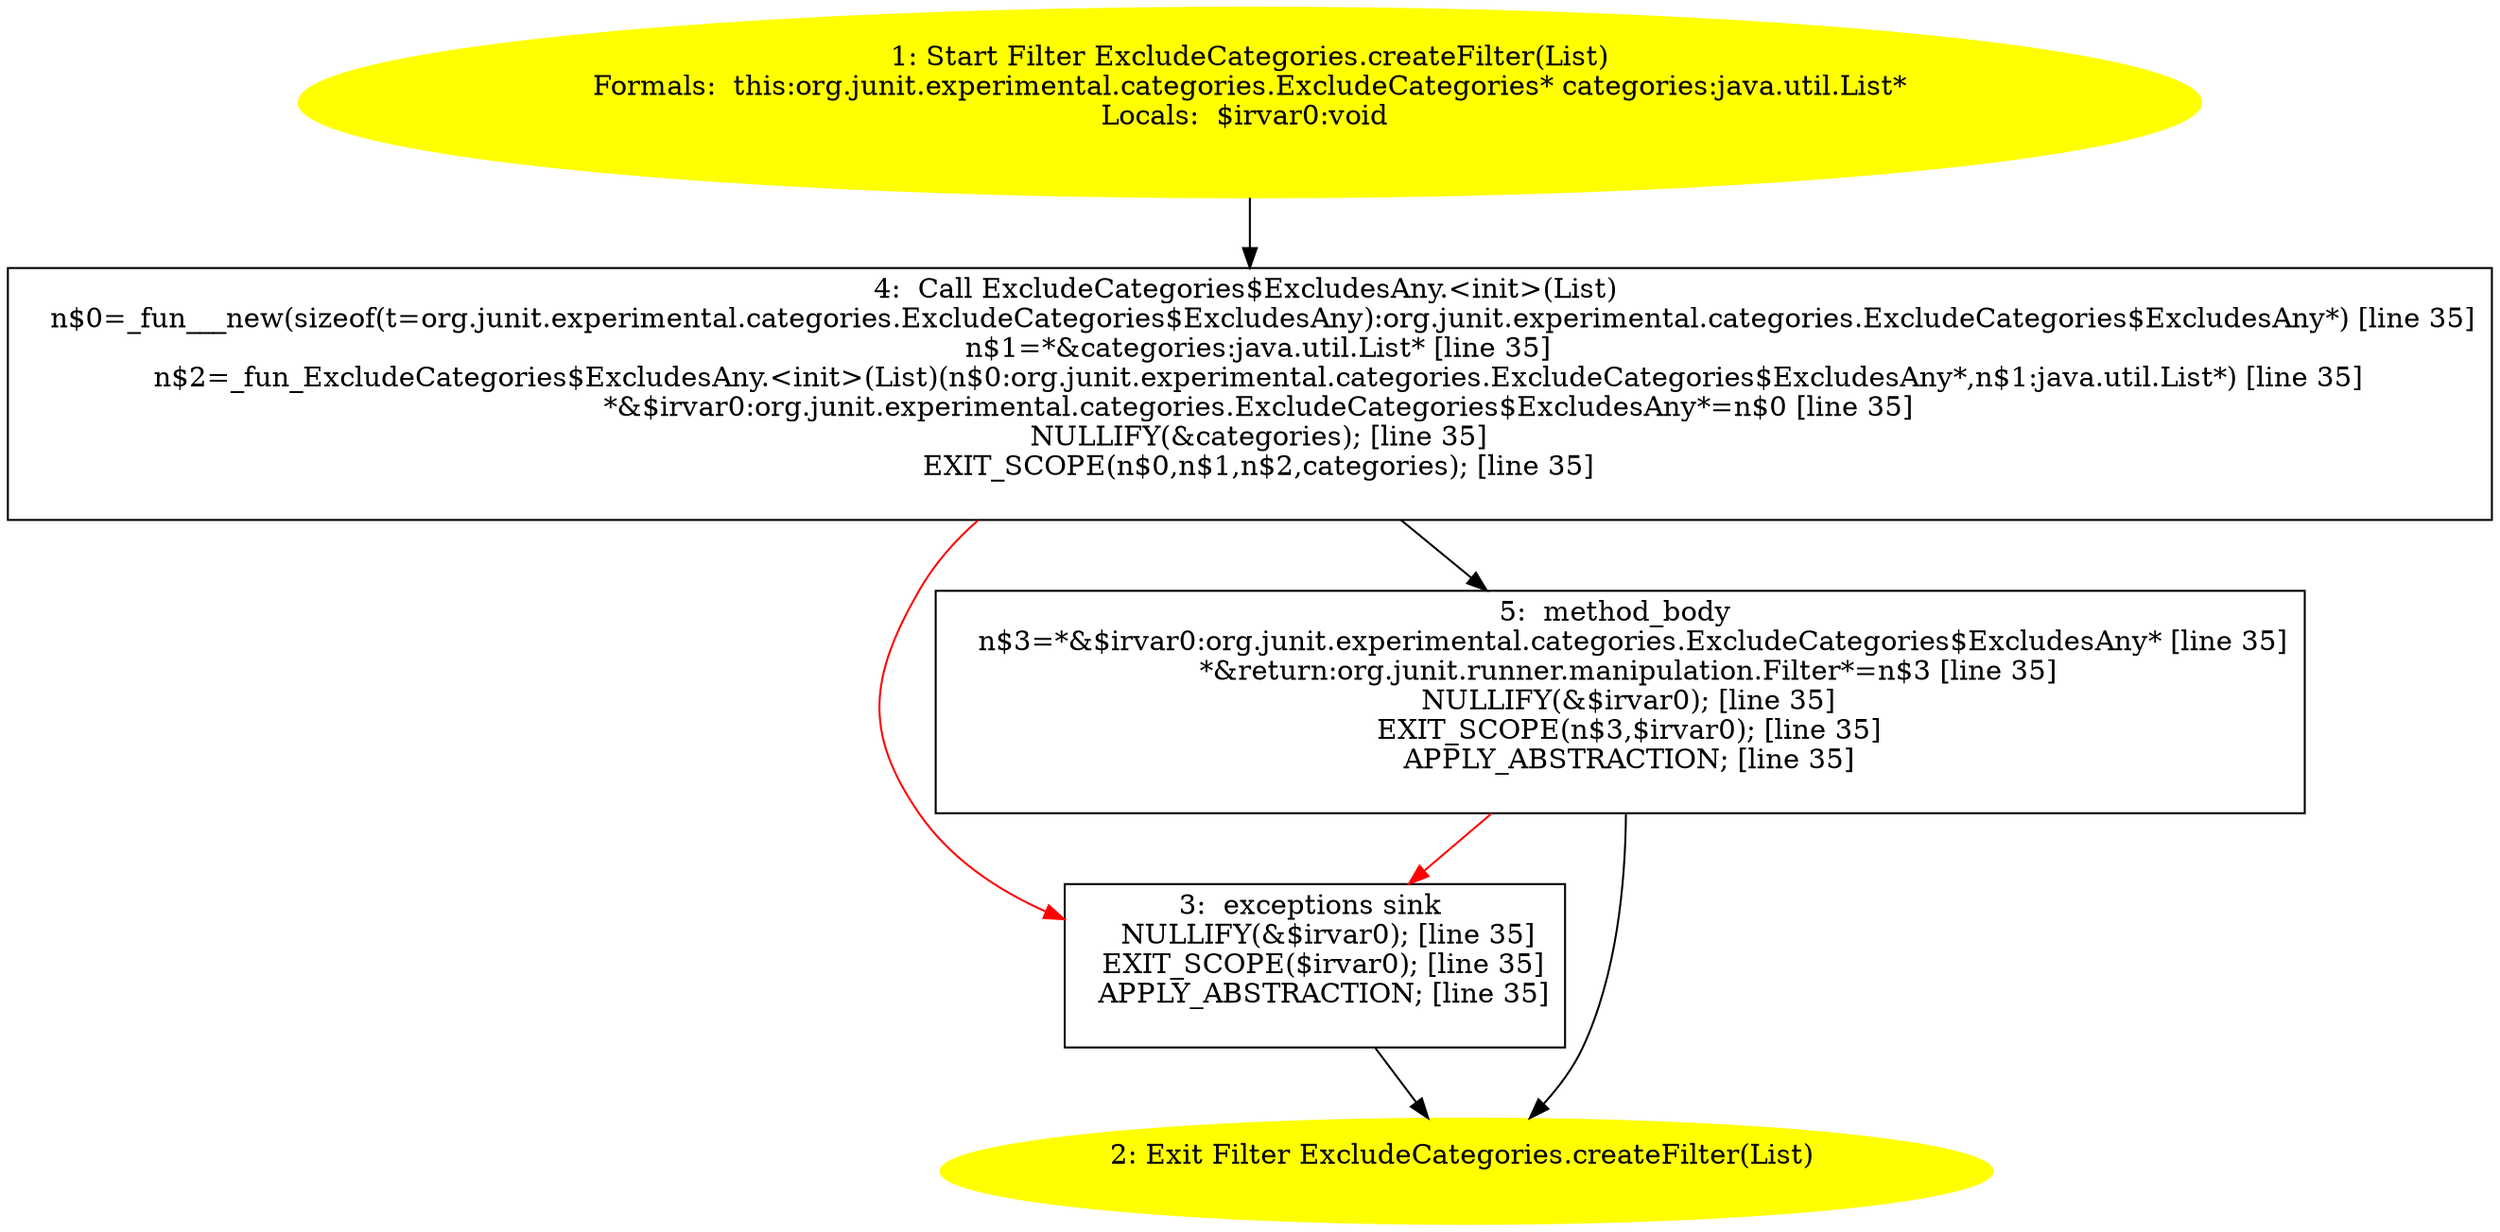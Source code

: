 /* @generated */
digraph cfg {
"org.junit.experimental.categories.ExcludeCategories.createFilter(java.util.List):org.junit.runner.ma.cdd355abafac5d2740a578c18580ecc9_1" [label="1: Start Filter ExcludeCategories.createFilter(List)\nFormals:  this:org.junit.experimental.categories.ExcludeCategories* categories:java.util.List*\nLocals:  $irvar0:void \n  " color=yellow style=filled]
	

	 "org.junit.experimental.categories.ExcludeCategories.createFilter(java.util.List):org.junit.runner.ma.cdd355abafac5d2740a578c18580ecc9_1" -> "org.junit.experimental.categories.ExcludeCategories.createFilter(java.util.List):org.junit.runner.ma.cdd355abafac5d2740a578c18580ecc9_4" ;
"org.junit.experimental.categories.ExcludeCategories.createFilter(java.util.List):org.junit.runner.ma.cdd355abafac5d2740a578c18580ecc9_2" [label="2: Exit Filter ExcludeCategories.createFilter(List) \n  " color=yellow style=filled]
	

"org.junit.experimental.categories.ExcludeCategories.createFilter(java.util.List):org.junit.runner.ma.cdd355abafac5d2740a578c18580ecc9_3" [label="3:  exceptions sink \n   NULLIFY(&$irvar0); [line 35]\n  EXIT_SCOPE($irvar0); [line 35]\n  APPLY_ABSTRACTION; [line 35]\n " shape="box"]
	

	 "org.junit.experimental.categories.ExcludeCategories.createFilter(java.util.List):org.junit.runner.ma.cdd355abafac5d2740a578c18580ecc9_3" -> "org.junit.experimental.categories.ExcludeCategories.createFilter(java.util.List):org.junit.runner.ma.cdd355abafac5d2740a578c18580ecc9_2" ;
"org.junit.experimental.categories.ExcludeCategories.createFilter(java.util.List):org.junit.runner.ma.cdd355abafac5d2740a578c18580ecc9_4" [label="4:  Call ExcludeCategories$ExcludesAny.<init>(List) \n   n$0=_fun___new(sizeof(t=org.junit.experimental.categories.ExcludeCategories$ExcludesAny):org.junit.experimental.categories.ExcludeCategories$ExcludesAny*) [line 35]\n  n$1=*&categories:java.util.List* [line 35]\n  n$2=_fun_ExcludeCategories$ExcludesAny.<init>(List)(n$0:org.junit.experimental.categories.ExcludeCategories$ExcludesAny*,n$1:java.util.List*) [line 35]\n  *&$irvar0:org.junit.experimental.categories.ExcludeCategories$ExcludesAny*=n$0 [line 35]\n  NULLIFY(&categories); [line 35]\n  EXIT_SCOPE(n$0,n$1,n$2,categories); [line 35]\n " shape="box"]
	

	 "org.junit.experimental.categories.ExcludeCategories.createFilter(java.util.List):org.junit.runner.ma.cdd355abafac5d2740a578c18580ecc9_4" -> "org.junit.experimental.categories.ExcludeCategories.createFilter(java.util.List):org.junit.runner.ma.cdd355abafac5d2740a578c18580ecc9_5" ;
	 "org.junit.experimental.categories.ExcludeCategories.createFilter(java.util.List):org.junit.runner.ma.cdd355abafac5d2740a578c18580ecc9_4" -> "org.junit.experimental.categories.ExcludeCategories.createFilter(java.util.List):org.junit.runner.ma.cdd355abafac5d2740a578c18580ecc9_3" [color="red" ];
"org.junit.experimental.categories.ExcludeCategories.createFilter(java.util.List):org.junit.runner.ma.cdd355abafac5d2740a578c18580ecc9_5" [label="5:  method_body \n   n$3=*&$irvar0:org.junit.experimental.categories.ExcludeCategories$ExcludesAny* [line 35]\n  *&return:org.junit.runner.manipulation.Filter*=n$3 [line 35]\n  NULLIFY(&$irvar0); [line 35]\n  EXIT_SCOPE(n$3,$irvar0); [line 35]\n  APPLY_ABSTRACTION; [line 35]\n " shape="box"]
	

	 "org.junit.experimental.categories.ExcludeCategories.createFilter(java.util.List):org.junit.runner.ma.cdd355abafac5d2740a578c18580ecc9_5" -> "org.junit.experimental.categories.ExcludeCategories.createFilter(java.util.List):org.junit.runner.ma.cdd355abafac5d2740a578c18580ecc9_2" ;
	 "org.junit.experimental.categories.ExcludeCategories.createFilter(java.util.List):org.junit.runner.ma.cdd355abafac5d2740a578c18580ecc9_5" -> "org.junit.experimental.categories.ExcludeCategories.createFilter(java.util.List):org.junit.runner.ma.cdd355abafac5d2740a578c18580ecc9_3" [color="red" ];
}
